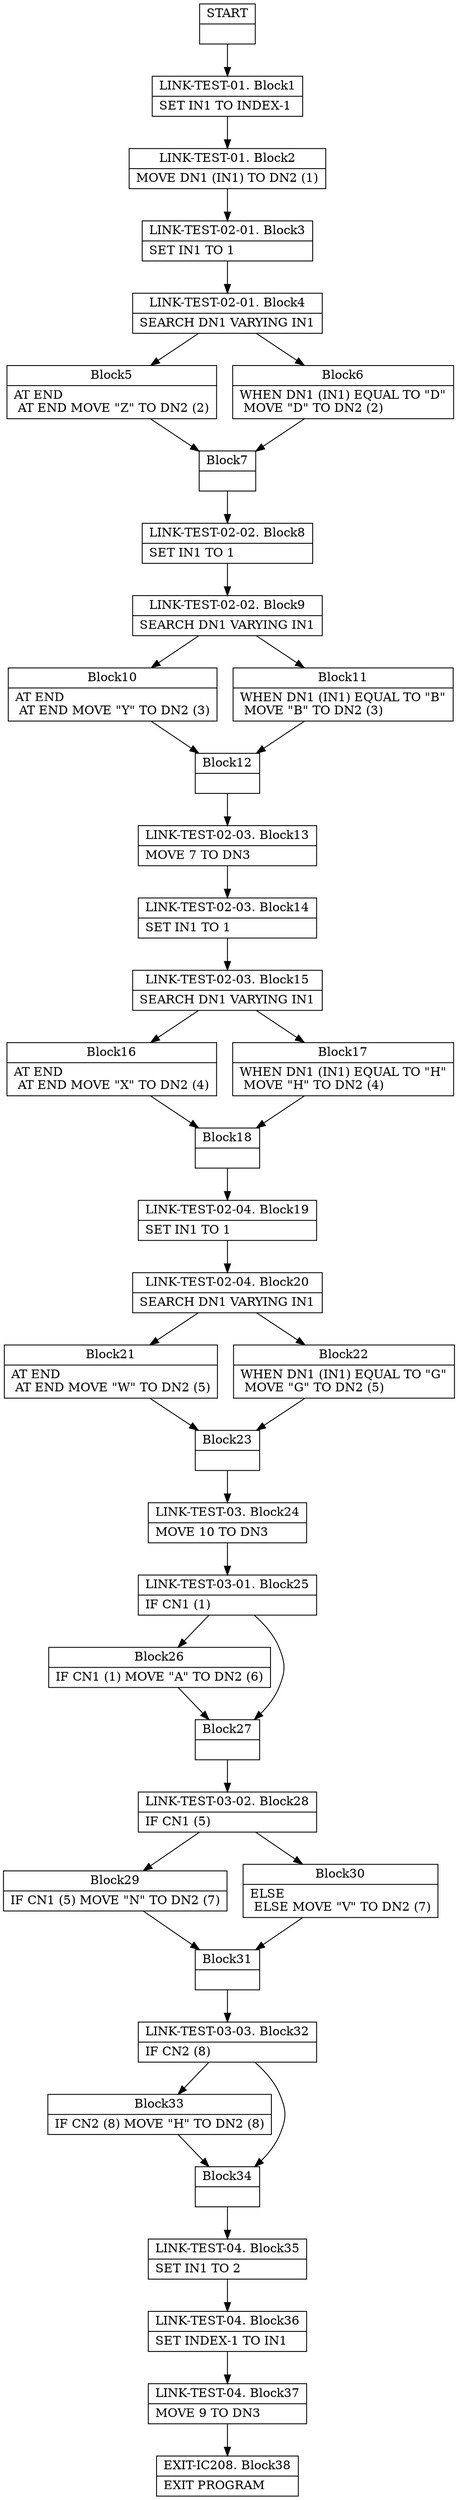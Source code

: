 digraph Cfg {
node [
shape = "record"
]

edge [
arrowtail = "empty"
]
Block0 [
label = "{START|}"
]
Block1 [
label = "{LINK-TEST-01. Block1|    SET IN1 TO INDEX-1\l}"
]
Block2 [
label = "{LINK-TEST-01. Block2|    MOVE DN1 (IN1) TO DN2 (1)\l}"
]
Block3 [
label = "{LINK-TEST-02-01. Block3|    SET IN1 TO 1\l}"
]
Block4 [
label = "{LINK-TEST-02-01. Block4|    SEARCH DN1 VARYING IN1\l}"
]
Block5 [
label = "{Block5|        AT END\l        AT END MOVE \"Z\" TO DN2 (2)\l}"
]
Block7 [
label = "{Block7|}"
]
Block8 [
label = "{LINK-TEST-02-02. Block8|    SET IN1 TO 1\l}"
]
Block9 [
label = "{LINK-TEST-02-02. Block9|    SEARCH DN1 VARYING IN1\l}"
]
Block10 [
label = "{Block10|        AT END\l        AT END MOVE \"Y\" TO DN2 (3)\l}"
]
Block12 [
label = "{Block12|}"
]
Block13 [
label = "{LINK-TEST-02-03. Block13|    MOVE 7 TO DN3\l}"
]
Block14 [
label = "{LINK-TEST-02-03. Block14|    SET IN1 TO 1\l}"
]
Block15 [
label = "{LINK-TEST-02-03. Block15|    SEARCH DN1 VARYING IN1\l}"
]
Block16 [
label = "{Block16|        AT END\l        AT END MOVE \"X\" TO DN2 (4)\l}"
]
Block18 [
label = "{Block18|}"
]
Block19 [
label = "{LINK-TEST-02-04. Block19|    SET IN1 TO 1\l}"
]
Block20 [
label = "{LINK-TEST-02-04. Block20|    SEARCH DN1 VARYING IN1\l}"
]
Block21 [
label = "{Block21|        AT END\l        AT END MOVE \"W\" TO DN2 (5)\l}"
]
Block23 [
label = "{Block23|}"
]
Block24 [
label = "{LINK-TEST-03. Block24|    MOVE 10 TO DN3\l}"
]
Block25 [
label = "{LINK-TEST-03-01. Block25|    IF CN1 (1)\l}"
]
Block26 [
label = "{Block26|    IF CN1 (1)  MOVE \"A\" TO DN2 (6)\l}"
]
Block27 [
label = "{Block27|}"
]
Block28 [
label = "{LINK-TEST-03-02. Block28|    IF CN1 (5)\l}"
]
Block29 [
label = "{Block29|    IF CN1 (5)  MOVE \"N\" TO DN2 (7)\l}"
]
Block31 [
label = "{Block31|}"
]
Block32 [
label = "{LINK-TEST-03-03. Block32|    IF CN2 (8)\l}"
]
Block33 [
label = "{Block33|    IF CN2 (8) MOVE \"H\" TO DN2 (8)\l}"
]
Block34 [
label = "{Block34|}"
]
Block35 [
label = "{LINK-TEST-04. Block35|    SET IN1 TO 2\l}"
]
Block36 [
label = "{LINK-TEST-04. Block36|    SET INDEX-1 TO IN1\l}"
]
Block37 [
label = "{LINK-TEST-04. Block37|    MOVE 9 TO DN3\l}"
]
Block38 [
label = "{EXIT-IC208. Block38|    EXIT PROGRAM\l}"
]
Block30 [
label = "{Block30|        ELSE\l        ELSE MOVE \"V\" TO DN2 (7)\l}"
]
Block22 [
label = "{Block22|        WHEN DN1 (IN1) EQUAL TO \"G\"\l            MOVE \"G\" TO DN2 (5)\l}"
]
Block17 [
label = "{Block17|        WHEN DN1 (IN1) EQUAL TO \"H\"\l            MOVE \"H\" TO DN2 (4)\l}"
]
Block11 [
label = "{Block11|        WHEN DN1 (IN1) EQUAL TO \"B\"\l            MOVE \"B\" TO DN2 (3)\l}"
]
Block6 [
label = "{Block6|        WHEN DN1 (IN1) EQUAL TO \"D\"\l            MOVE \"D\" TO DN2 (2)\l}"
]
Block0 -> Block1
Block1 -> Block2
Block2 -> Block3
Block3 -> Block4
Block4 -> Block5
Block4 -> Block6
Block5 -> Block7
Block7 -> Block8
Block8 -> Block9
Block9 -> Block10
Block9 -> Block11
Block10 -> Block12
Block12 -> Block13
Block13 -> Block14
Block14 -> Block15
Block15 -> Block16
Block15 -> Block17
Block16 -> Block18
Block18 -> Block19
Block19 -> Block20
Block20 -> Block21
Block20 -> Block22
Block21 -> Block23
Block23 -> Block24
Block24 -> Block25
Block25 -> Block26
Block25 -> Block27
Block26 -> Block27
Block27 -> Block28
Block28 -> Block29
Block28 -> Block30
Block29 -> Block31
Block31 -> Block32
Block32 -> Block33
Block32 -> Block34
Block33 -> Block34
Block34 -> Block35
Block35 -> Block36
Block36 -> Block37
Block37 -> Block38
Block30 -> Block31
Block22 -> Block23
Block17 -> Block18
Block11 -> Block12
Block6 -> Block7

}
